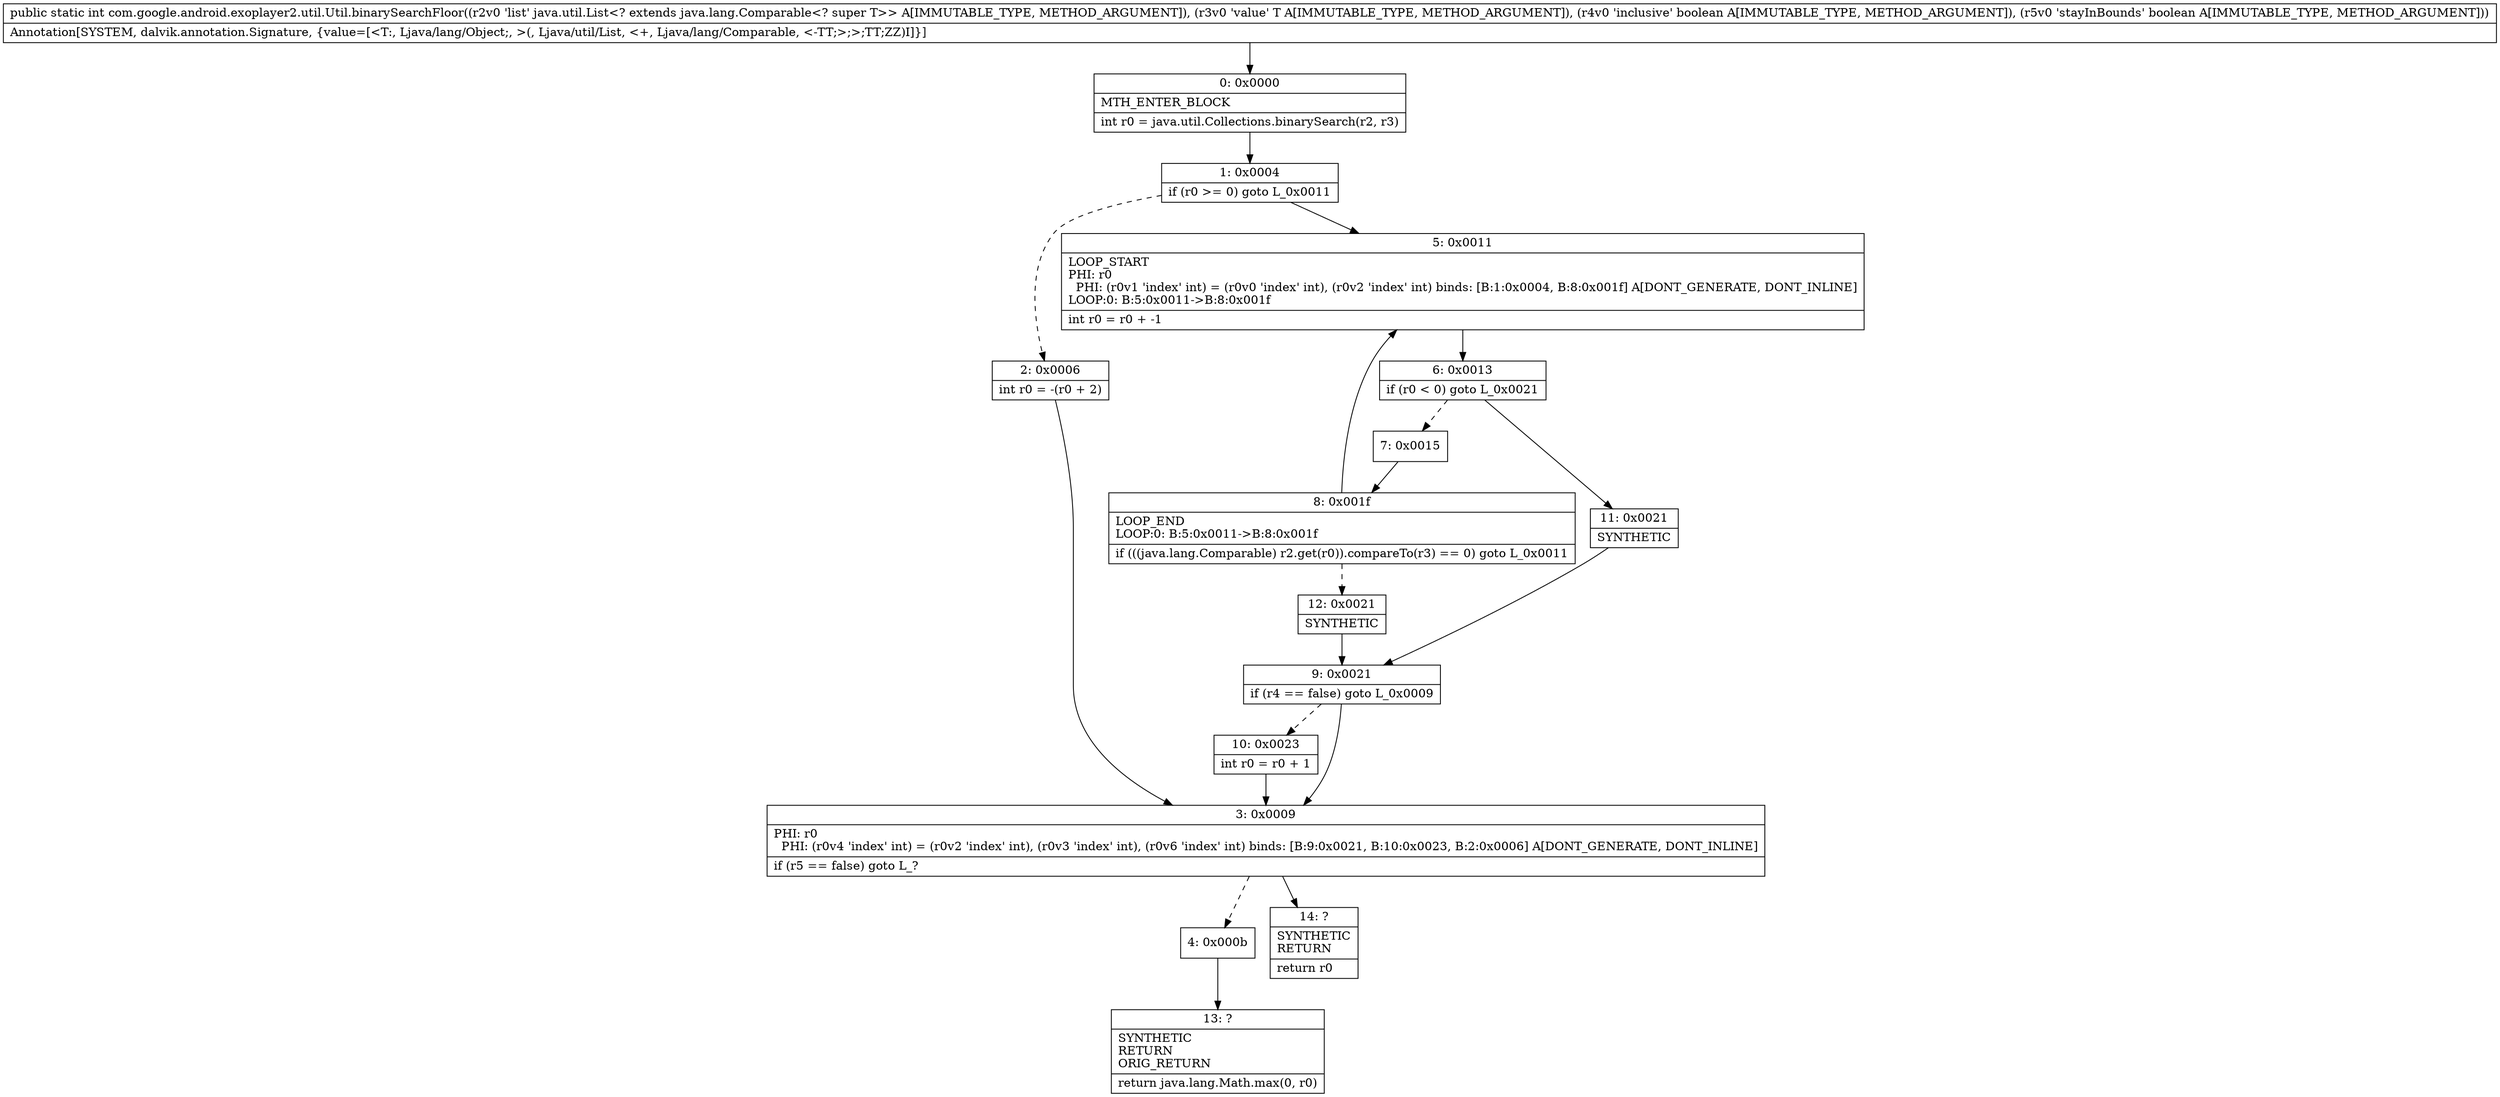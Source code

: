 digraph "CFG forcom.google.android.exoplayer2.util.Util.binarySearchFloor(Ljava\/util\/List;Ljava\/lang\/Object;ZZ)I" {
Node_0 [shape=record,label="{0\:\ 0x0000|MTH_ENTER_BLOCK\l|int r0 = java.util.Collections.binarySearch(r2, r3)\l}"];
Node_1 [shape=record,label="{1\:\ 0x0004|if (r0 \>= 0) goto L_0x0011\l}"];
Node_2 [shape=record,label="{2\:\ 0x0006|int r0 = \-(r0 + 2)\l}"];
Node_3 [shape=record,label="{3\:\ 0x0009|PHI: r0 \l  PHI: (r0v4 'index' int) = (r0v2 'index' int), (r0v3 'index' int), (r0v6 'index' int) binds: [B:9:0x0021, B:10:0x0023, B:2:0x0006] A[DONT_GENERATE, DONT_INLINE]\l|if (r5 == false) goto L_?\l}"];
Node_4 [shape=record,label="{4\:\ 0x000b}"];
Node_5 [shape=record,label="{5\:\ 0x0011|LOOP_START\lPHI: r0 \l  PHI: (r0v1 'index' int) = (r0v0 'index' int), (r0v2 'index' int) binds: [B:1:0x0004, B:8:0x001f] A[DONT_GENERATE, DONT_INLINE]\lLOOP:0: B:5:0x0011\-\>B:8:0x001f\l|int r0 = r0 + \-1\l}"];
Node_6 [shape=record,label="{6\:\ 0x0013|if (r0 \< 0) goto L_0x0021\l}"];
Node_7 [shape=record,label="{7\:\ 0x0015}"];
Node_8 [shape=record,label="{8\:\ 0x001f|LOOP_END\lLOOP:0: B:5:0x0011\-\>B:8:0x001f\l|if (((java.lang.Comparable) r2.get(r0)).compareTo(r3) == 0) goto L_0x0011\l}"];
Node_9 [shape=record,label="{9\:\ 0x0021|if (r4 == false) goto L_0x0009\l}"];
Node_10 [shape=record,label="{10\:\ 0x0023|int r0 = r0 + 1\l}"];
Node_11 [shape=record,label="{11\:\ 0x0021|SYNTHETIC\l}"];
Node_12 [shape=record,label="{12\:\ 0x0021|SYNTHETIC\l}"];
Node_13 [shape=record,label="{13\:\ ?|SYNTHETIC\lRETURN\lORIG_RETURN\l|return java.lang.Math.max(0, r0)\l}"];
Node_14 [shape=record,label="{14\:\ ?|SYNTHETIC\lRETURN\l|return r0\l}"];
MethodNode[shape=record,label="{public static int com.google.android.exoplayer2.util.Util.binarySearchFloor((r2v0 'list' java.util.List\<? extends java.lang.Comparable\<? super T\>\> A[IMMUTABLE_TYPE, METHOD_ARGUMENT]), (r3v0 'value' T A[IMMUTABLE_TYPE, METHOD_ARGUMENT]), (r4v0 'inclusive' boolean A[IMMUTABLE_TYPE, METHOD_ARGUMENT]), (r5v0 'stayInBounds' boolean A[IMMUTABLE_TYPE, METHOD_ARGUMENT]))  | Annotation[SYSTEM, dalvik.annotation.Signature, \{value=[\<T:, Ljava\/lang\/Object;, \>(, Ljava\/util\/List, \<+, Ljava\/lang\/Comparable, \<\-TT;\>;\>;TT;ZZ)I]\}]\l}"];
MethodNode -> Node_0;
Node_0 -> Node_1;
Node_1 -> Node_2[style=dashed];
Node_1 -> Node_5;
Node_2 -> Node_3;
Node_3 -> Node_4[style=dashed];
Node_3 -> Node_14;
Node_4 -> Node_13;
Node_5 -> Node_6;
Node_6 -> Node_7[style=dashed];
Node_6 -> Node_11;
Node_7 -> Node_8;
Node_8 -> Node_5;
Node_8 -> Node_12[style=dashed];
Node_9 -> Node_3;
Node_9 -> Node_10[style=dashed];
Node_10 -> Node_3;
Node_11 -> Node_9;
Node_12 -> Node_9;
}

